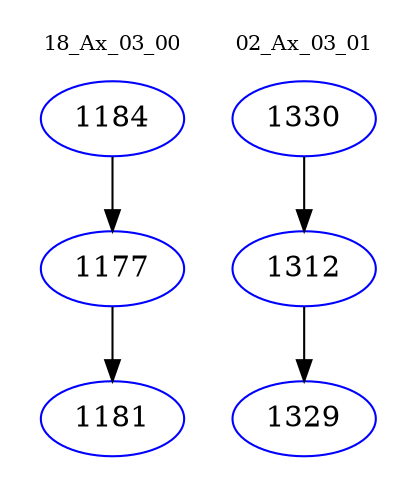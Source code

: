 digraph{
subgraph cluster_0 {
color = white
label = "18_Ax_03_00";
fontsize=10;
T0_1184 [label="1184", color="blue"]
T0_1184 -> T0_1177 [color="black"]
T0_1177 [label="1177", color="blue"]
T0_1177 -> T0_1181 [color="black"]
T0_1181 [label="1181", color="blue"]
}
subgraph cluster_1 {
color = white
label = "02_Ax_03_01";
fontsize=10;
T1_1330 [label="1330", color="blue"]
T1_1330 -> T1_1312 [color="black"]
T1_1312 [label="1312", color="blue"]
T1_1312 -> T1_1329 [color="black"]
T1_1329 [label="1329", color="blue"]
}
}

